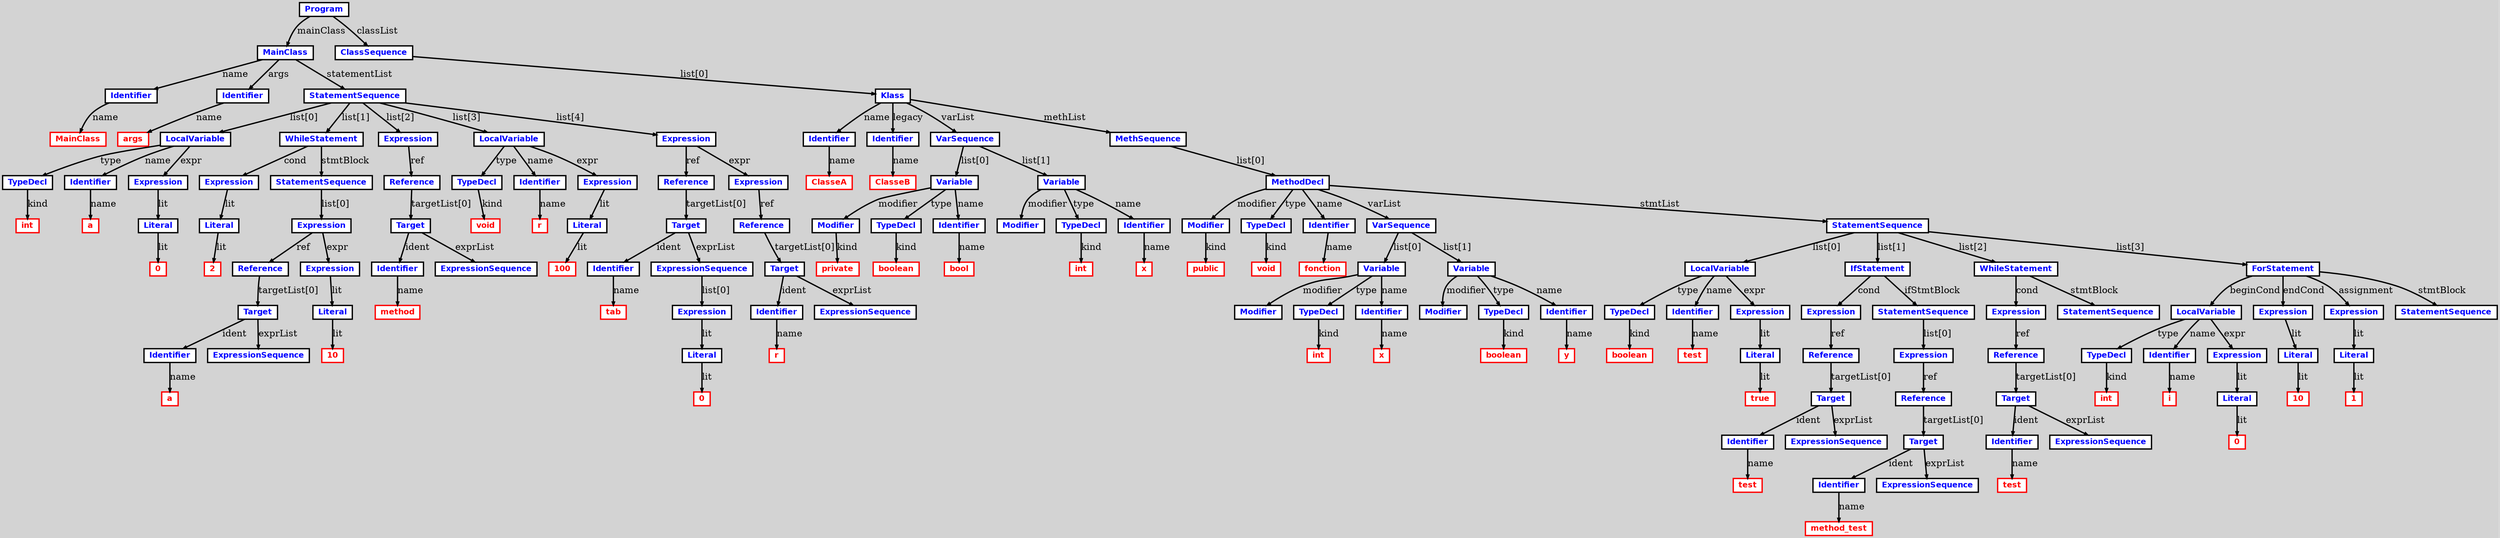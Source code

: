 digraph {
       ordering=out;
       ranksep=.4;
       bgcolor="lightgrey";

       node [shape=box, fixedsize=false, fontsize=12, fontname="Helvetica-bold", fontcolor="blue"
             width=.25, height=.25, color="black", fillcolor="white", style="filled, solid, bold"];
       edge [arrowsize=.5, color="black", style="bold"]
        Program_74521670 [label="Program"]
	MainClass_74521580 [label="MainClass"]
	Identifier_74521530 [label="Identifier"]
	Identifier_74521390 [label="Identifier"]
	StatementSequence_74521360 [label="StatementSequence"]
	LocalVariable_74521290 [label="LocalVariable"]
	TypeDecl_74521240 [label="TypeDecl"]
	Identifier_74521210 [label="Identifier"]
	Expression_74521140 [label="Expression"]
	Literal_74521070 [label="Literal"]
	WhileStatement_74521000 [label="WhileStatement"]
	Expression_74520950 [label="Expression"]
	Literal_74520910 [label="Literal"]
	StatementSequence_74520810 [label="StatementSequence"]
	Expression_74520710 [label="Expression"]
	Reference_74520650 [label="Reference"]
	Target_74520590 [label="Target"]
	Identifier_74520530 [label="Identifier"]
	ExpressionSequence_74520520 [label="ExpressionSequence"]
	Expression_74520480 [label="Expression"]
	Literal_74520440 [label="Literal"]
	Expression_74520400 [label="Expression"]
	Reference_74520350 [label="Reference"]
	Target_74520300 [label="Target"]
	Identifier_74520240 [label="Identifier"]
	ExpressionSequence_74520230 [label="ExpressionSequence"]
	LocalVariable_74520090 [label="LocalVariable"]
	TypeDecl_74520050 [label="TypeDecl"]
	Identifier_74520020 [label="Identifier"]
	Expression_74520000 [label="Expression"]
	Literal_74519950 [label="Literal"]
	Expression_74519890 [label="Expression"]
	Reference_74519840 [label="Reference"]
	Target_74519790 [label="Target"]
	Identifier_74519700 [label="Identifier"]
	ExpressionSequence_74519690 [label="ExpressionSequence"]
	Expression_74519660 [label="Expression"]
	Literal_74519630 [label="Literal"]
	Expression_74519610 [label="Expression"]
	Reference_74519570 [label="Reference"]
	Target_74519510 [label="Target"]
	Identifier_74519410 [label="Identifier"]
	ExpressionSequence_74519400 [label="ExpressionSequence"]
	ClassSequence_74519360 [label="ClassSequence"]
	Klass_74519300 [label="Klass"]
	Identifier_74519240 [label="Identifier"]
	Identifier_74519150 [label="Identifier"]
	VarSequence_74519130 [label="VarSequence"]
	Variable_74518980 [label="Variable"]
	Modifier_74519050 [label="Modifier"]
	TypeDecl_74519020 [label="TypeDecl"]
	Identifier_74519000 [label="Identifier"]
	Variable_74518850 [label="Variable"]
	Modifier_74518940 [label="Modifier"]
	TypeDecl_74518910 [label="TypeDecl"]
	Identifier_74518880 [label="Identifier"]
	MethSequence_74519110 [label="MethSequence"]
	MethodDecl_74518700 [label="MethodDecl"]
	Modifier_74518790 [label="Modifier"]
	TypeDecl_74518750 [label="TypeDecl"]
	Identifier_74518720 [label="Identifier"]
	VarSequence_74518600 [label="VarSequence"]
	Variable_74518560 [label="Variable"]
	Modifier_74518530 [label="Modifier"]
	TypeDecl_74518450 [label="TypeDecl"]
	Identifier_74518260 [label="Identifier"]
	Variable_74518210 [label="Variable"]
	Modifier_74518180 [label="Modifier"]
	TypeDecl_74518140 [label="TypeDecl"]
	Identifier_74517960 [label="Identifier"]
	StatementSequence_74517890 [label="StatementSequence"]
	LocalVariable_74517760 [label="LocalVariable"]
	TypeDecl_74517640 [label="TypeDecl"]
	Identifier_74517620 [label="Identifier"]
	Expression_74517580 [label="Expression"]
	Literal_74517540 [label="Literal"]
	IfStatement_74517480 [label="IfStatement"]
	Expression_74517430 [label="Expression"]
	Reference_74517390 [label="Reference"]
	Target_74517340 [label="Target"]
	Identifier_74517270 [label="Identifier"]
	ExpressionSequence_74517260 [label="ExpressionSequence"]
	StatementSequence_74517200 [label="StatementSequence"]
	Expression_74517130 [label="Expression"]
	Reference_74517090 [label="Reference"]
	Target_74516970 [label="Target"]
	Identifier_74516890 [label="Identifier"]
	ExpressionSequence_74516880 [label="ExpressionSequence"]
	WhileStatement_74516820 [label="WhileStatement"]
	Expression_74516760 [label="Expression"]
	Reference_74516720 [label="Reference"]
	Target_74516670 [label="Target"]
	Identifier_74516570 [label="Identifier"]
	ExpressionSequence_74516540 [label="ExpressionSequence"]
	StatementSequence_74516440 [label="StatementSequence"]
	ForStatement_74516360 [label="ForStatement"]
	LocalVariable_74516310 [label="LocalVariable"]
	TypeDecl_74516270 [label="TypeDecl"]
	Identifier_74516250 [label="Identifier"]
	Expression_74516230 [label="Expression"]
	Literal_74516200 [label="Literal"]
	Expression_74516160 [label="Expression"]
	Literal_74516100 [label="Literal"]
	Expression_74516080 [label="Expression"]
	Literal_74516050 [label="Literal"]
	StatementSequence_74516000 [label="StatementSequence"]
       
        Token_75581380 [label="MainClass",fontcolor="red",color="red"]
	Token_75466390 [label="args",fontcolor="red",color="red"]
	Token_75188450 [label="int",fontcolor="red",color="red"]
	Token_75072420 [label="a",fontcolor="red",color="red"]
	Token_74521090 [label="0",fontcolor="red",color="red"]
	Token_74491590 [label="2",fontcolor="red",color="red"]
	Token_74478160 [label="a",fontcolor="red",color="red"]
	Token_75992890 [label="10",fontcolor="red",color="red"]
	Token_75936550 [label="method",fontcolor="red",color="red"]
	Token_75902850 [label="void",fontcolor="red",color="red"]
	Token_75889740 [label="r",fontcolor="red",color="red"]
	Token_75829380 [label="100",fontcolor="red",color="red"]
	Token_75813680 [label="tab",fontcolor="red",color="red"]
	Token_75798460 [label="0",fontcolor="red",color="red"]
	Token_75779510 [label="r",fontcolor="red",color="red"]
	Token_75714970 [label="ClasseA",fontcolor="red",color="red"]
	Token_75673750 [label="ClasseB",fontcolor="red",color="red"]
	Token_75644750 [label="private",fontcolor="red",color="red"]
	Token_75643760 [label="boolean",fontcolor="red",color="red"]
	Token_75638080 [label="bool",fontcolor="red",color="red"]
	Token_75608700 [label="int",fontcolor="red",color="red"]
	Token_75584580 [label="x",fontcolor="red",color="red"]
	Token_75581160 [label="public",fontcolor="red",color="red"]
	Token_75546080 [label="void",fontcolor="red",color="red"]
	Token_75541660 [label="fonction",fontcolor="red",color="red"]
	Token_75513480 [label="int",fontcolor="red",color="red"]
	Token_75509210 [label="x",fontcolor="red",color="red"]
	Token_75472200 [label="boolean",fontcolor="red",color="red"]
	Token_75466910 [label="y",fontcolor="red",color="red"]
	Token_75264240 [label="boolean",fontcolor="red",color="red"]
	Token_75260040 [label="test",fontcolor="red",color="red"]
	Token_75247240 [label="true",fontcolor="red",color="red"]
	Token_75238390 [label="test",fontcolor="red",color="red"]
	Token_75220520 [label="method_test",fontcolor="red",color="red"]
	Token_75186250 [label="test",fontcolor="red",color="red"]
	Token_75148180 [label="int",fontcolor="red",color="red"]
	Token_75078330 [label="i",fontcolor="red",color="red"]
	Token_75069160 [label="0",fontcolor="red",color="red"]
	Token_74551800 [label="10",fontcolor="red",color="red"]
	Token_74542140 [label="1",fontcolor="red",color="red"]

	Program_74521670 -> MainClass_74521580 [label="mainClass"]
MainClass_74521580 -> Identifier_74521530 [label="name"]
Identifier_74521530 -> Token_75581380 [label="name"]
MainClass_74521580 -> Identifier_74521390 [label="args"]
Identifier_74521390 -> Token_75466390 [label="name"]
MainClass_74521580 -> StatementSequence_74521360 [label="statementList"]
StatementSequence_74521360 -> LocalVariable_74521290 [label="list[0]"]
LocalVariable_74521290 -> TypeDecl_74521240 [label="type"]
TypeDecl_74521240 -> Token_75188450 [label="kind"]
LocalVariable_74521290 -> Identifier_74521210 [label="name"]
Identifier_74521210 -> Token_75072420 [label="name"]
LocalVariable_74521290 -> Expression_74521140 [label="expr"]
Expression_74521140 -> Literal_74521070 [label="lit"]
Literal_74521070 -> Token_74521090 [label="lit"]
StatementSequence_74521360 -> WhileStatement_74521000 [label="list[1]"]
WhileStatement_74521000 -> Expression_74520950 [label="cond"]
Expression_74520950 -> Literal_74520910 [label="lit"]
Literal_74520910 -> Token_74491590 [label="lit"]
WhileStatement_74521000 -> StatementSequence_74520810 [label="stmtBlock"]
StatementSequence_74520810 -> Expression_74520710 [label="list[0]"]
Expression_74520710 -> Reference_74520650 [label="ref"]
Reference_74520650 -> Target_74520590 [label="targetList[0]"]
Target_74520590 -> Identifier_74520530 [label="ident"]
Identifier_74520530 -> Token_74478160 [label="name"]
Target_74520590 -> ExpressionSequence_74520520 [label="exprList"]
Expression_74520710 -> Expression_74520480 [label="expr"]
Expression_74520480 -> Literal_74520440 [label="lit"]
Literal_74520440 -> Token_75992890 [label="lit"]
StatementSequence_74521360 -> Expression_74520400 [label="list[2]"]
Expression_74520400 -> Reference_74520350 [label="ref"]
Reference_74520350 -> Target_74520300 [label="targetList[0]"]
Target_74520300 -> Identifier_74520240 [label="ident"]
Identifier_74520240 -> Token_75936550 [label="name"]
Target_74520300 -> ExpressionSequence_74520230 [label="exprList"]
StatementSequence_74521360 -> LocalVariable_74520090 [label="list[3]"]
LocalVariable_74520090 -> TypeDecl_74520050 [label="type"]
TypeDecl_74520050 -> Token_75902850 [label="kind"]
LocalVariable_74520090 -> Identifier_74520020 [label="name"]
Identifier_74520020 -> Token_75889740 [label="name"]
LocalVariable_74520090 -> Expression_74520000 [label="expr"]
Expression_74520000 -> Literal_74519950 [label="lit"]
Literal_74519950 -> Token_75829380 [label="lit"]
StatementSequence_74521360 -> Expression_74519890 [label="list[4]"]
Expression_74519890 -> Reference_74519840 [label="ref"]
Reference_74519840 -> Target_74519790 [label="targetList[0]"]
Target_74519790 -> Identifier_74519700 [label="ident"]
Identifier_74519700 -> Token_75813680 [label="name"]
Target_74519790 -> ExpressionSequence_74519690 [label="exprList"]
ExpressionSequence_74519690 -> Expression_74519660 [label="list[0]"]
Expression_74519660 -> Literal_74519630 [label="lit"]
Literal_74519630 -> Token_75798460 [label="lit"]
Expression_74519890 -> Expression_74519610 [label="expr"]
Expression_74519610 -> Reference_74519570 [label="ref"]
Reference_74519570 -> Target_74519510 [label="targetList[0]"]
Target_74519510 -> Identifier_74519410 [label="ident"]
Identifier_74519410 -> Token_75779510 [label="name"]
Target_74519510 -> ExpressionSequence_74519400 [label="exprList"]
Program_74521670 -> ClassSequence_74519360 [label="classList"]
ClassSequence_74519360 -> Klass_74519300 [label="list[0]"]
Klass_74519300 -> Identifier_74519240 [label="name"]
Identifier_74519240 -> Token_75714970 [label="name"]
Klass_74519300 -> Identifier_74519150 [label="legacy"]
Identifier_74519150 -> Token_75673750 [label="name"]
Klass_74519300 -> VarSequence_74519130 [label="varList"]
VarSequence_74519130 -> Variable_74518980 [label="list[0]"]
Variable_74518980 -> Modifier_74519050 [label="modifier"]
Modifier_74519050 -> Token_75644750 [label="kind"]
Variable_74518980 -> TypeDecl_74519020 [label="type"]
TypeDecl_74519020 -> Token_75643760 [label="kind"]
Variable_74518980 -> Identifier_74519000 [label="name"]
Identifier_74519000 -> Token_75638080 [label="name"]
VarSequence_74519130 -> Variable_74518850 [label="list[1]"]
Variable_74518850 -> Modifier_74518940 [label="modifier"]
Variable_74518850 -> TypeDecl_74518910 [label="type"]
TypeDecl_74518910 -> Token_75608700 [label="kind"]
Variable_74518850 -> Identifier_74518880 [label="name"]
Identifier_74518880 -> Token_75584580 [label="name"]
Klass_74519300 -> MethSequence_74519110 [label="methList"]
MethSequence_74519110 -> MethodDecl_74518700 [label="list[0]"]
MethodDecl_74518700 -> Modifier_74518790 [label="modifier"]
Modifier_74518790 -> Token_75581160 [label="kind"]
MethodDecl_74518700 -> TypeDecl_74518750 [label="type"]
TypeDecl_74518750 -> Token_75546080 [label="kind"]
MethodDecl_74518700 -> Identifier_74518720 [label="name"]
Identifier_74518720 -> Token_75541660 [label="name"]
MethodDecl_74518700 -> VarSequence_74518600 [label="varList"]
VarSequence_74518600 -> Variable_74518560 [label="list[0]"]
Variable_74518560 -> Modifier_74518530 [label="modifier"]
Variable_74518560 -> TypeDecl_74518450 [label="type"]
TypeDecl_74518450 -> Token_75513480 [label="kind"]
Variable_74518560 -> Identifier_74518260 [label="name"]
Identifier_74518260 -> Token_75509210 [label="name"]
VarSequence_74518600 -> Variable_74518210 [label="list[1]"]
Variable_74518210 -> Modifier_74518180 [label="modifier"]
Variable_74518210 -> TypeDecl_74518140 [label="type"]
TypeDecl_74518140 -> Token_75472200 [label="kind"]
Variable_74518210 -> Identifier_74517960 [label="name"]
Identifier_74517960 -> Token_75466910 [label="name"]
MethodDecl_74518700 -> StatementSequence_74517890 [label="stmtList"]
StatementSequence_74517890 -> LocalVariable_74517760 [label="list[0]"]
LocalVariable_74517760 -> TypeDecl_74517640 [label="type"]
TypeDecl_74517640 -> Token_75264240 [label="kind"]
LocalVariable_74517760 -> Identifier_74517620 [label="name"]
Identifier_74517620 -> Token_75260040 [label="name"]
LocalVariable_74517760 -> Expression_74517580 [label="expr"]
Expression_74517580 -> Literal_74517540 [label="lit"]
Literal_74517540 -> Token_75247240 [label="lit"]
StatementSequence_74517890 -> IfStatement_74517480 [label="list[1]"]
IfStatement_74517480 -> Expression_74517430 [label="cond"]
Expression_74517430 -> Reference_74517390 [label="ref"]
Reference_74517390 -> Target_74517340 [label="targetList[0]"]
Target_74517340 -> Identifier_74517270 [label="ident"]
Identifier_74517270 -> Token_75238390 [label="name"]
Target_74517340 -> ExpressionSequence_74517260 [label="exprList"]
IfStatement_74517480 -> StatementSequence_74517200 [label="ifStmtBlock"]
StatementSequence_74517200 -> Expression_74517130 [label="list[0]"]
Expression_74517130 -> Reference_74517090 [label="ref"]
Reference_74517090 -> Target_74516970 [label="targetList[0]"]
Target_74516970 -> Identifier_74516890 [label="ident"]
Identifier_74516890 -> Token_75220520 [label="name"]
Target_74516970 -> ExpressionSequence_74516880 [label="exprList"]
StatementSequence_74517890 -> WhileStatement_74516820 [label="list[2]"]
WhileStatement_74516820 -> Expression_74516760 [label="cond"]
Expression_74516760 -> Reference_74516720 [label="ref"]
Reference_74516720 -> Target_74516670 [label="targetList[0]"]
Target_74516670 -> Identifier_74516570 [label="ident"]
Identifier_74516570 -> Token_75186250 [label="name"]
Target_74516670 -> ExpressionSequence_74516540 [label="exprList"]
WhileStatement_74516820 -> StatementSequence_74516440 [label="stmtBlock"]
StatementSequence_74517890 -> ForStatement_74516360 [label="list[3]"]
ForStatement_74516360 -> LocalVariable_74516310 [label="beginCond"]
LocalVariable_74516310 -> TypeDecl_74516270 [label="type"]
TypeDecl_74516270 -> Token_75148180 [label="kind"]
LocalVariable_74516310 -> Identifier_74516250 [label="name"]
Identifier_74516250 -> Token_75078330 [label="name"]
LocalVariable_74516310 -> Expression_74516230 [label="expr"]
Expression_74516230 -> Literal_74516200 [label="lit"]
Literal_74516200 -> Token_75069160 [label="lit"]
ForStatement_74516360 -> Expression_74516160 [label="endCond"]
Expression_74516160 -> Literal_74516100 [label="lit"]
Literal_74516100 -> Token_74551800 [label="lit"]
ForStatement_74516360 -> Expression_74516080 [label="assignment"]
Expression_74516080 -> Literal_74516050 [label="lit"]
Literal_74516050 -> Token_74542140 [label="lit"]
ForStatement_74516360 -> StatementSequence_74516000 [label="stmtBlock"]

       
}
